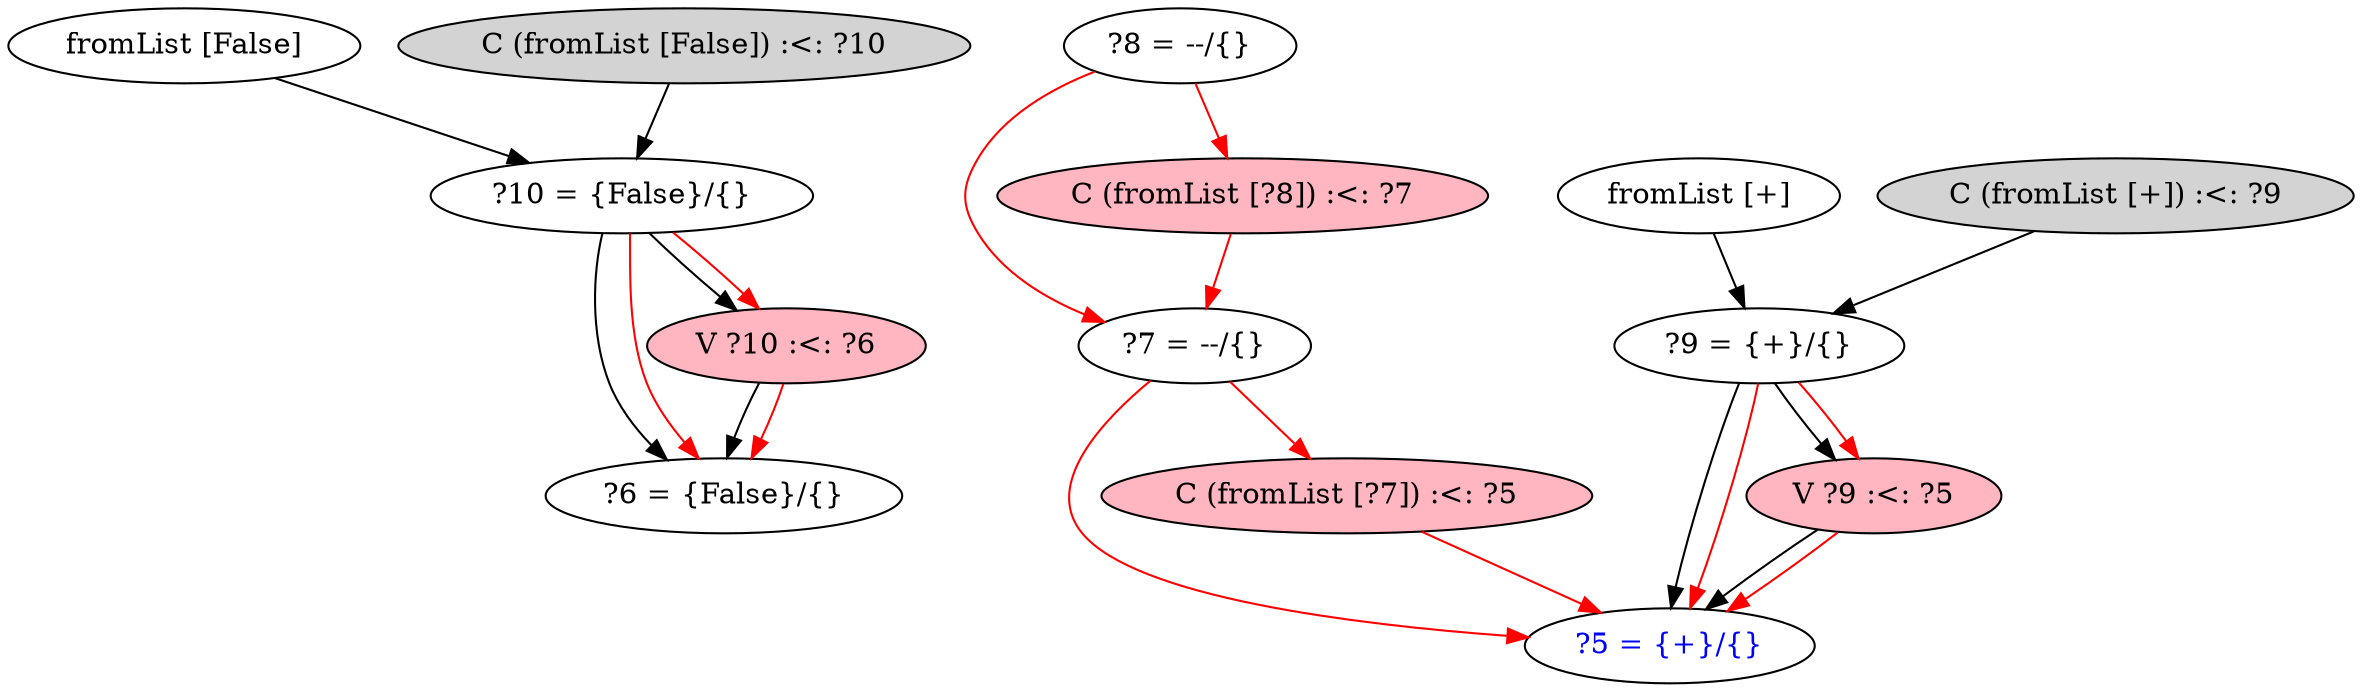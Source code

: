 digraph C {
 "?10 = {False}/{}" [fontcolor=black];
 "?5 = {+}/{}" [fontcolor=blue];
 "?6 = {False}/{}" [fontcolor=black];
 "?7 = --/{}" [fontcolor=black];
 "?8 = --/{}" [fontcolor=black];
 "?9 = {+}/{}" [fontcolor=black];
 "?10 = {False}/{}" -> "?6 = {False}/{}";
 "?9 = {+}/{}" -> "?5 = {+}/{}";
 "fromList [False]" -> "?10 = {False}/{}";
 "fromList [+]" -> "?9 = {+}/{}";
 "?10 = {False}/{}" -> "?6 = {False}/{}" [color=red];
 "?9 = {+}/{}" -> "?5 = {+}/{}" [color=red];
 "?7 = --/{}" -> "?5 = {+}/{}" [color=red];
 "?8 = --/{}" -> "?7 = --/{}" [color=red];
 "V ?10 :<: ?6" [style=filled];
 "V ?9 :<: ?5" [style=filled];
 "C (fromList [False]) :<: ?10" [style=filled];
 "C (fromList [+]) :<: ?9" [style=filled];
 "V ?10 :<: ?6" [style=filled,fillcolor=lightpink];
 "V ?9 :<: ?5" [style=filled,fillcolor=lightpink];
 "C (fromList [?7]) :<: ?5" [style=filled,fillcolor=lightpink];
 "C (fromList [?8]) :<: ?7" [style=filled,fillcolor=lightpink];
 "?10 = {False}/{}" -> "V ?10 :<: ?6";
 "?9 = {+}/{}" -> "V ?9 :<: ?5";
 "?10 = {False}/{}" -> "V ?10 :<: ?6"[color=red];
 "?9 = {+}/{}" -> "V ?9 :<: ?5"[color=red];
 "?7 = --/{}" -> "C (fromList [?7]) :<: ?5"[color=red];
 "?8 = --/{}" -> "C (fromList [?8]) :<: ?7"[color=red];
 "V ?10 :<: ?6" -> "?6 = {False}/{}";
 "V ?9 :<: ?5" -> "?5 = {+}/{}";
 "C (fromList [False]) :<: ?10" -> "?10 = {False}/{}";
 "C (fromList [+]) :<: ?9" -> "?9 = {+}/{}";
 "V ?10 :<: ?6" -> "?6 = {False}/{}"[color=red];
 "V ?9 :<: ?5" -> "?5 = {+}/{}"[color=red];
 "C (fromList [?7]) :<: ?5" -> "?5 = {+}/{}"[color=red];
 "C (fromList [?8]) :<: ?7" -> "?7 = --/{}"[color=red];
}